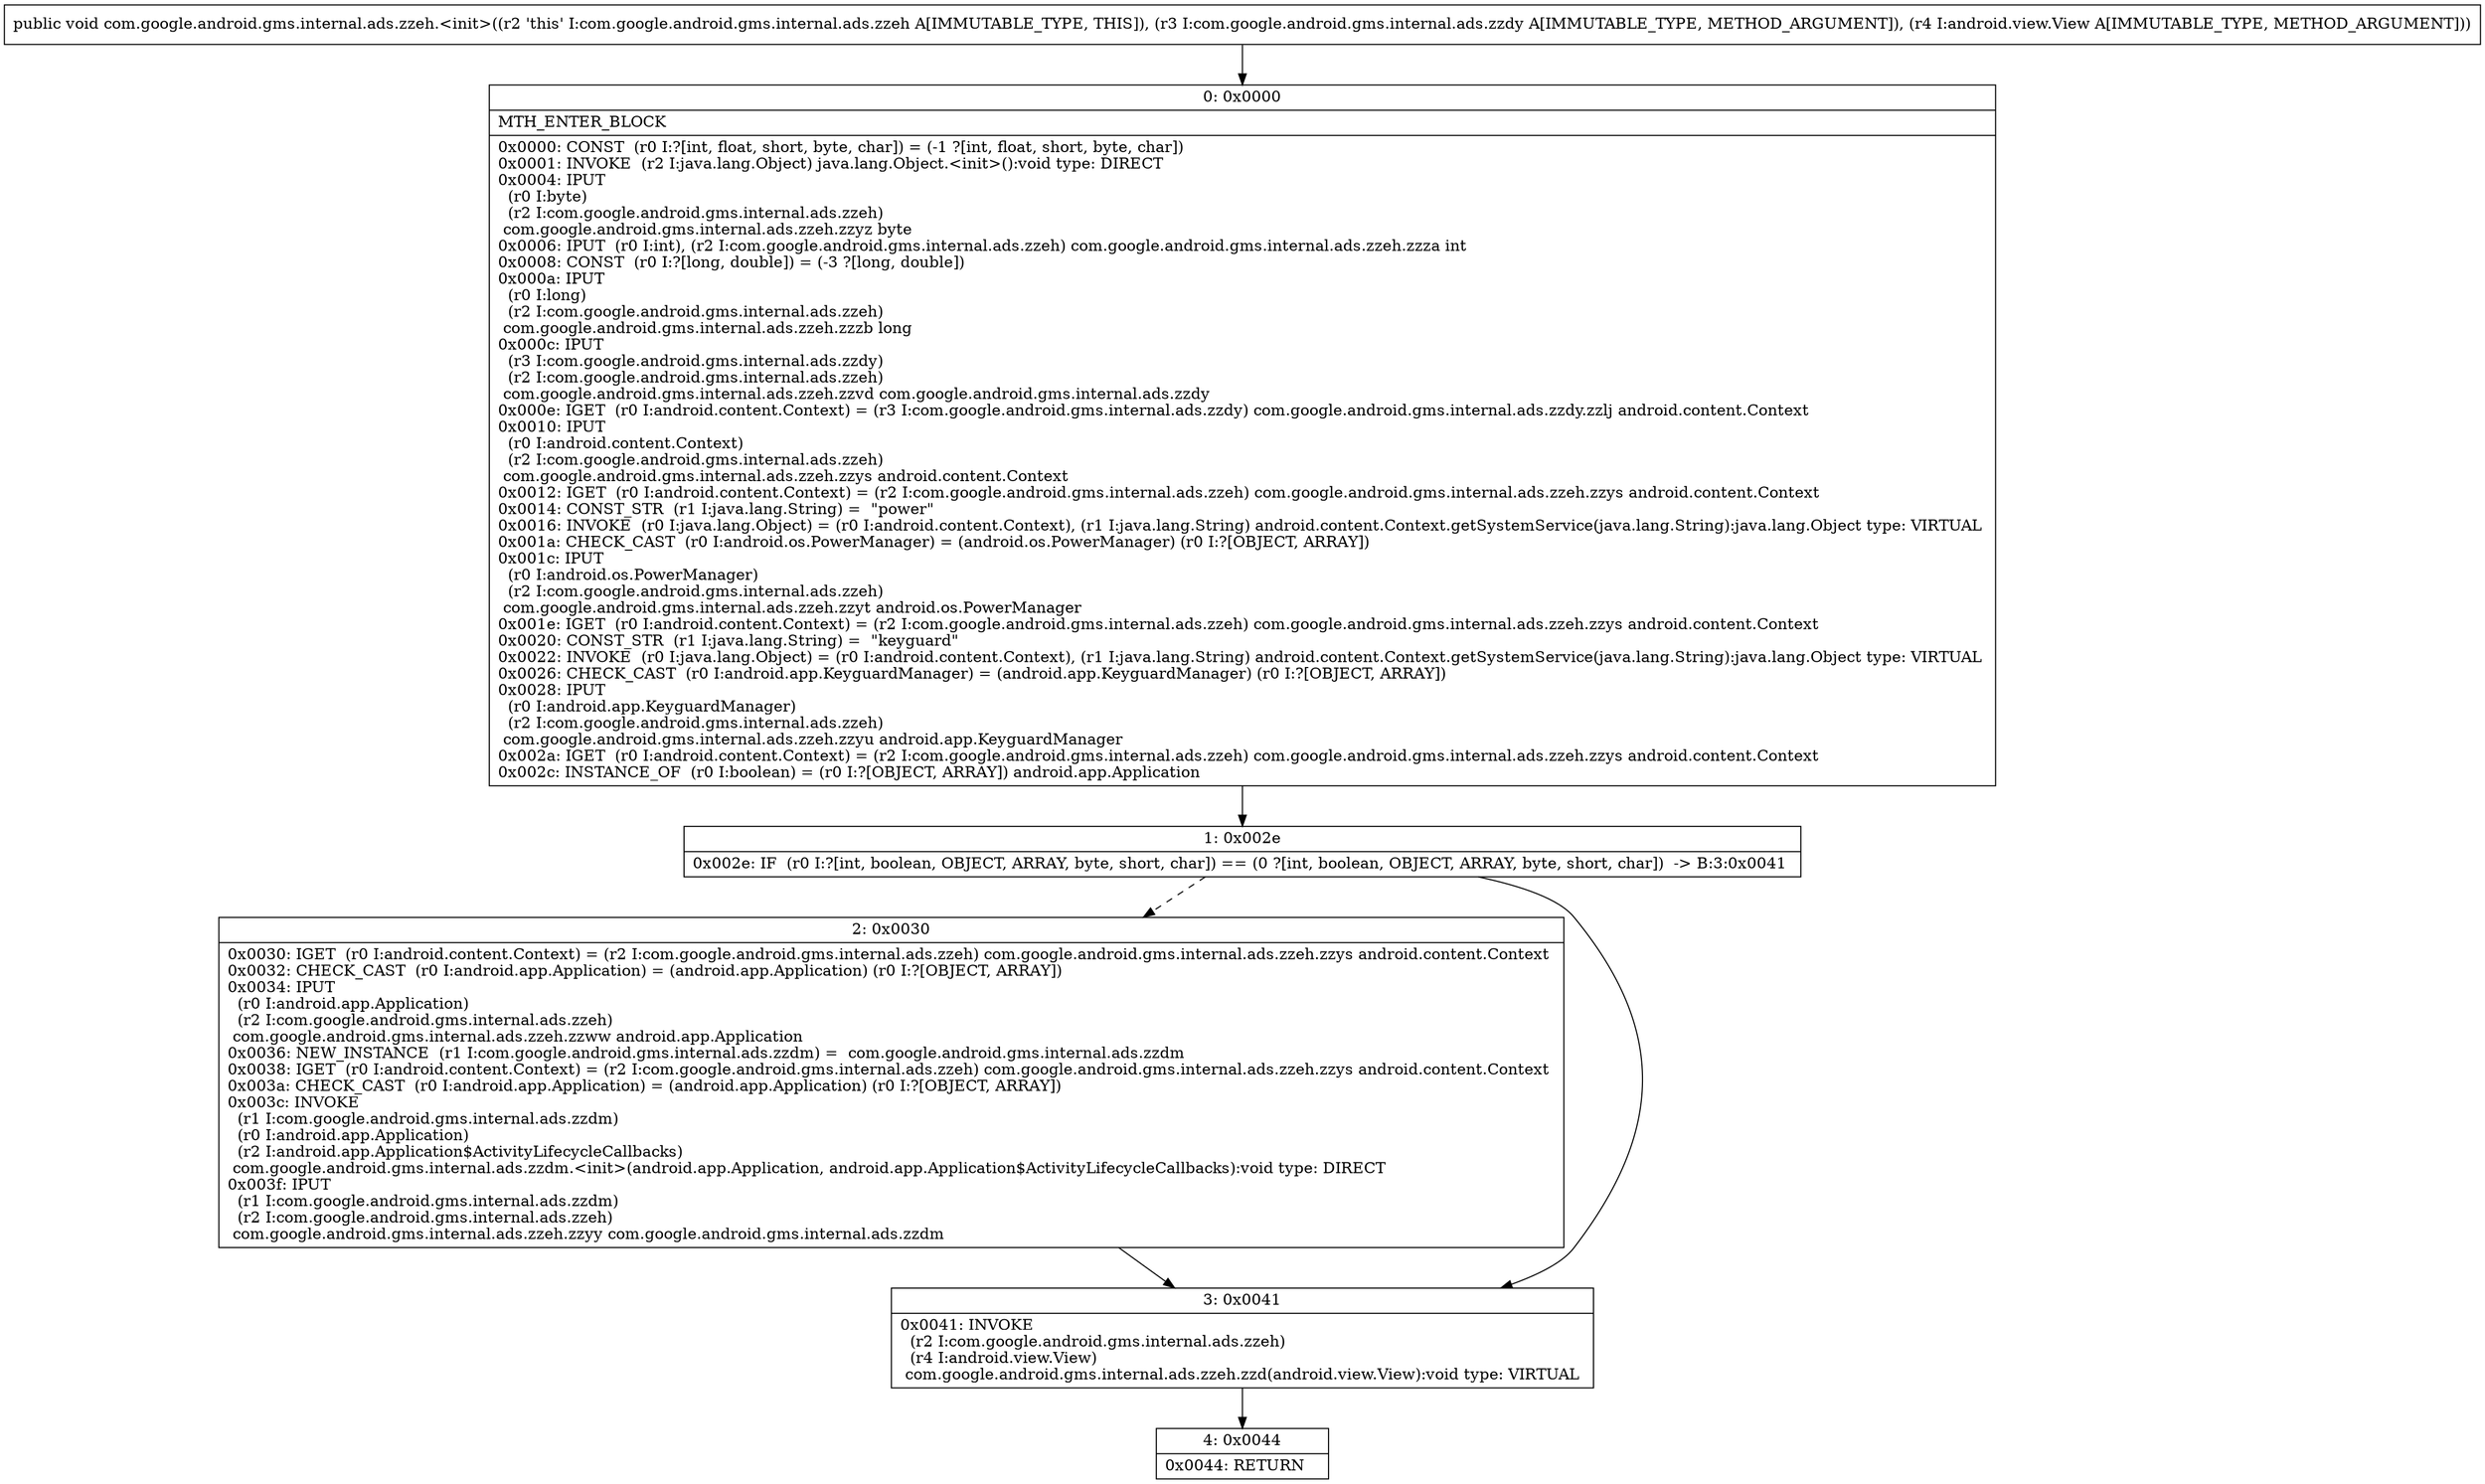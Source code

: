 digraph "CFG forcom.google.android.gms.internal.ads.zzeh.\<init\>(Lcom\/google\/android\/gms\/internal\/ads\/zzdy;Landroid\/view\/View;)V" {
Node_0 [shape=record,label="{0\:\ 0x0000|MTH_ENTER_BLOCK\l|0x0000: CONST  (r0 I:?[int, float, short, byte, char]) = (\-1 ?[int, float, short, byte, char]) \l0x0001: INVOKE  (r2 I:java.lang.Object) java.lang.Object.\<init\>():void type: DIRECT \l0x0004: IPUT  \l  (r0 I:byte)\l  (r2 I:com.google.android.gms.internal.ads.zzeh)\l com.google.android.gms.internal.ads.zzeh.zzyz byte \l0x0006: IPUT  (r0 I:int), (r2 I:com.google.android.gms.internal.ads.zzeh) com.google.android.gms.internal.ads.zzeh.zzza int \l0x0008: CONST  (r0 I:?[long, double]) = (\-3 ?[long, double]) \l0x000a: IPUT  \l  (r0 I:long)\l  (r2 I:com.google.android.gms.internal.ads.zzeh)\l com.google.android.gms.internal.ads.zzeh.zzzb long \l0x000c: IPUT  \l  (r3 I:com.google.android.gms.internal.ads.zzdy)\l  (r2 I:com.google.android.gms.internal.ads.zzeh)\l com.google.android.gms.internal.ads.zzeh.zzvd com.google.android.gms.internal.ads.zzdy \l0x000e: IGET  (r0 I:android.content.Context) = (r3 I:com.google.android.gms.internal.ads.zzdy) com.google.android.gms.internal.ads.zzdy.zzlj android.content.Context \l0x0010: IPUT  \l  (r0 I:android.content.Context)\l  (r2 I:com.google.android.gms.internal.ads.zzeh)\l com.google.android.gms.internal.ads.zzeh.zzys android.content.Context \l0x0012: IGET  (r0 I:android.content.Context) = (r2 I:com.google.android.gms.internal.ads.zzeh) com.google.android.gms.internal.ads.zzeh.zzys android.content.Context \l0x0014: CONST_STR  (r1 I:java.lang.String) =  \"power\" \l0x0016: INVOKE  (r0 I:java.lang.Object) = (r0 I:android.content.Context), (r1 I:java.lang.String) android.content.Context.getSystemService(java.lang.String):java.lang.Object type: VIRTUAL \l0x001a: CHECK_CAST  (r0 I:android.os.PowerManager) = (android.os.PowerManager) (r0 I:?[OBJECT, ARRAY]) \l0x001c: IPUT  \l  (r0 I:android.os.PowerManager)\l  (r2 I:com.google.android.gms.internal.ads.zzeh)\l com.google.android.gms.internal.ads.zzeh.zzyt android.os.PowerManager \l0x001e: IGET  (r0 I:android.content.Context) = (r2 I:com.google.android.gms.internal.ads.zzeh) com.google.android.gms.internal.ads.zzeh.zzys android.content.Context \l0x0020: CONST_STR  (r1 I:java.lang.String) =  \"keyguard\" \l0x0022: INVOKE  (r0 I:java.lang.Object) = (r0 I:android.content.Context), (r1 I:java.lang.String) android.content.Context.getSystemService(java.lang.String):java.lang.Object type: VIRTUAL \l0x0026: CHECK_CAST  (r0 I:android.app.KeyguardManager) = (android.app.KeyguardManager) (r0 I:?[OBJECT, ARRAY]) \l0x0028: IPUT  \l  (r0 I:android.app.KeyguardManager)\l  (r2 I:com.google.android.gms.internal.ads.zzeh)\l com.google.android.gms.internal.ads.zzeh.zzyu android.app.KeyguardManager \l0x002a: IGET  (r0 I:android.content.Context) = (r2 I:com.google.android.gms.internal.ads.zzeh) com.google.android.gms.internal.ads.zzeh.zzys android.content.Context \l0x002c: INSTANCE_OF  (r0 I:boolean) = (r0 I:?[OBJECT, ARRAY]) android.app.Application \l}"];
Node_1 [shape=record,label="{1\:\ 0x002e|0x002e: IF  (r0 I:?[int, boolean, OBJECT, ARRAY, byte, short, char]) == (0 ?[int, boolean, OBJECT, ARRAY, byte, short, char])  \-\> B:3:0x0041 \l}"];
Node_2 [shape=record,label="{2\:\ 0x0030|0x0030: IGET  (r0 I:android.content.Context) = (r2 I:com.google.android.gms.internal.ads.zzeh) com.google.android.gms.internal.ads.zzeh.zzys android.content.Context \l0x0032: CHECK_CAST  (r0 I:android.app.Application) = (android.app.Application) (r0 I:?[OBJECT, ARRAY]) \l0x0034: IPUT  \l  (r0 I:android.app.Application)\l  (r2 I:com.google.android.gms.internal.ads.zzeh)\l com.google.android.gms.internal.ads.zzeh.zzww android.app.Application \l0x0036: NEW_INSTANCE  (r1 I:com.google.android.gms.internal.ads.zzdm) =  com.google.android.gms.internal.ads.zzdm \l0x0038: IGET  (r0 I:android.content.Context) = (r2 I:com.google.android.gms.internal.ads.zzeh) com.google.android.gms.internal.ads.zzeh.zzys android.content.Context \l0x003a: CHECK_CAST  (r0 I:android.app.Application) = (android.app.Application) (r0 I:?[OBJECT, ARRAY]) \l0x003c: INVOKE  \l  (r1 I:com.google.android.gms.internal.ads.zzdm)\l  (r0 I:android.app.Application)\l  (r2 I:android.app.Application$ActivityLifecycleCallbacks)\l com.google.android.gms.internal.ads.zzdm.\<init\>(android.app.Application, android.app.Application$ActivityLifecycleCallbacks):void type: DIRECT \l0x003f: IPUT  \l  (r1 I:com.google.android.gms.internal.ads.zzdm)\l  (r2 I:com.google.android.gms.internal.ads.zzeh)\l com.google.android.gms.internal.ads.zzeh.zzyy com.google.android.gms.internal.ads.zzdm \l}"];
Node_3 [shape=record,label="{3\:\ 0x0041|0x0041: INVOKE  \l  (r2 I:com.google.android.gms.internal.ads.zzeh)\l  (r4 I:android.view.View)\l com.google.android.gms.internal.ads.zzeh.zzd(android.view.View):void type: VIRTUAL \l}"];
Node_4 [shape=record,label="{4\:\ 0x0044|0x0044: RETURN   \l}"];
MethodNode[shape=record,label="{public void com.google.android.gms.internal.ads.zzeh.\<init\>((r2 'this' I:com.google.android.gms.internal.ads.zzeh A[IMMUTABLE_TYPE, THIS]), (r3 I:com.google.android.gms.internal.ads.zzdy A[IMMUTABLE_TYPE, METHOD_ARGUMENT]), (r4 I:android.view.View A[IMMUTABLE_TYPE, METHOD_ARGUMENT])) }"];
MethodNode -> Node_0;
Node_0 -> Node_1;
Node_1 -> Node_2[style=dashed];
Node_1 -> Node_3;
Node_2 -> Node_3;
Node_3 -> Node_4;
}

